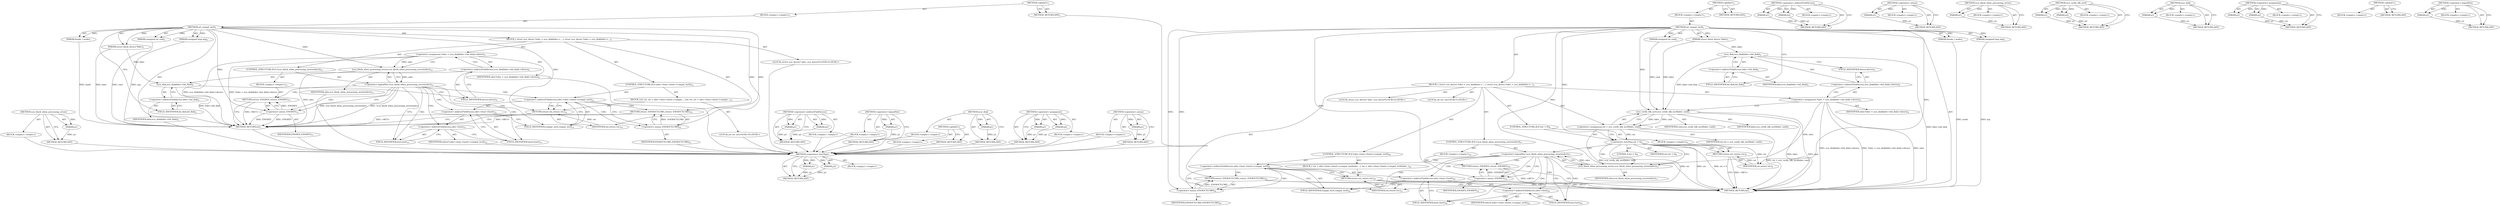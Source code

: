digraph "&lt;operator&gt;.logicalNot" {
vulnerable_91 [label=<(METHOD,scsi_block_when_processing_errors)>];
vulnerable_92 [label=<(PARAM,p1)>];
vulnerable_93 [label=<(BLOCK,&lt;empty&gt;,&lt;empty&gt;)>];
vulnerable_94 [label=<(METHOD_RETURN,ANY)>];
vulnerable_6 [label=<(METHOD,&lt;global&gt;)<SUB>1</SUB>>];
vulnerable_7 [label=<(BLOCK,&lt;empty&gt;,&lt;empty&gt;)<SUB>1</SUB>>];
vulnerable_8 [label=<(METHOD,sd_compat_ioctl)<SUB>1</SUB>>];
vulnerable_9 [label=<(PARAM,struct block_device *bdev)<SUB>1</SUB>>];
vulnerable_10 [label=<(PARAM,fmode_t mode)<SUB>1</SUB>>];
vulnerable_11 [label=<(PARAM,unsigned int cmd)<SUB>2</SUB>>];
vulnerable_12 [label=<(PARAM,unsigned long arg)<SUB>2</SUB>>];
vulnerable_13 [label=<(BLOCK,{
 	struct scsi_device *sdev = scsi_disk(bdev-&gt;...,{
 	struct scsi_device *sdev = scsi_disk(bdev-&gt;...)<SUB>3</SUB>>];
vulnerable_14 [label="<(LOCAL,struct scsi_device* sdev: scsi_device*)<SUB>4</SUB>>"];
vulnerable_15 [label=<(&lt;operator&gt;.assignment,*sdev = scsi_disk(bdev-&gt;bd_disk)-&gt;device)<SUB>4</SUB>>];
vulnerable_16 [label=<(IDENTIFIER,sdev,*sdev = scsi_disk(bdev-&gt;bd_disk)-&gt;device)<SUB>4</SUB>>];
vulnerable_17 [label=<(&lt;operator&gt;.indirectFieldAccess,scsi_disk(bdev-&gt;bd_disk)-&gt;device)<SUB>4</SUB>>];
vulnerable_18 [label=<(scsi_disk,scsi_disk(bdev-&gt;bd_disk))<SUB>4</SUB>>];
vulnerable_19 [label=<(&lt;operator&gt;.indirectFieldAccess,bdev-&gt;bd_disk)<SUB>4</SUB>>];
vulnerable_20 [label=<(IDENTIFIER,bdev,scsi_disk(bdev-&gt;bd_disk))<SUB>4</SUB>>];
vulnerable_21 [label=<(FIELD_IDENTIFIER,bd_disk,bd_disk)<SUB>4</SUB>>];
vulnerable_22 [label=<(FIELD_IDENTIFIER,device,device)<SUB>4</SUB>>];
vulnerable_23 [label=<(CONTROL_STRUCTURE,IF,if (!scsi_block_when_processing_errors(sdev)))<SUB>12</SUB>>];
vulnerable_24 [label=<(&lt;operator&gt;.logicalNot,!scsi_block_when_processing_errors(sdev))<SUB>12</SUB>>];
vulnerable_25 [label=<(scsi_block_when_processing_errors,scsi_block_when_processing_errors(sdev))<SUB>12</SUB>>];
vulnerable_26 [label=<(IDENTIFIER,sdev,scsi_block_when_processing_errors(sdev))<SUB>12</SUB>>];
vulnerable_27 [label=<(BLOCK,&lt;empty&gt;,&lt;empty&gt;)<SUB>13</SUB>>];
vulnerable_28 [label=<(RETURN,return -ENODEV;,return -ENODEV;)<SUB>13</SUB>>];
vulnerable_29 [label=<(&lt;operator&gt;.minus,-ENODEV)<SUB>13</SUB>>];
vulnerable_30 [label=<(IDENTIFIER,ENODEV,-ENODEV)<SUB>13</SUB>>];
vulnerable_31 [label=<(CONTROL_STRUCTURE,IF,if (sdev-&gt;host-&gt;hostt-&gt;compat_ioctl))<SUB>15</SUB>>];
vulnerable_32 [label=<(&lt;operator&gt;.indirectFieldAccess,sdev-&gt;host-&gt;hostt-&gt;compat_ioctl)<SUB>15</SUB>>];
vulnerable_33 [label=<(&lt;operator&gt;.indirectFieldAccess,sdev-&gt;host-&gt;hostt)<SUB>15</SUB>>];
vulnerable_34 [label=<(&lt;operator&gt;.indirectFieldAccess,sdev-&gt;host)<SUB>15</SUB>>];
vulnerable_35 [label=<(IDENTIFIER,sdev,if (sdev-&gt;host-&gt;hostt-&gt;compat_ioctl))<SUB>15</SUB>>];
vulnerable_36 [label=<(FIELD_IDENTIFIER,host,host)<SUB>15</SUB>>];
vulnerable_37 [label=<(FIELD_IDENTIFIER,hostt,hostt)<SUB>15</SUB>>];
vulnerable_38 [label=<(FIELD_IDENTIFIER,compat_ioctl,compat_ioctl)<SUB>15</SUB>>];
vulnerable_39 [label=<(BLOCK,{
		int ret;
 		ret = sdev-&gt;host-&gt;hostt-&gt;compat...,{
		int ret;
 		ret = sdev-&gt;host-&gt;hostt-&gt;compat...)<SUB>15</SUB>>];
vulnerable_40 [label="<(LOCAL,int ret: int)<SUB>16</SUB>>"];
vulnerable_41 [label=<(RETURN,return ret;,return ret;)<SUB>19</SUB>>];
vulnerable_42 [label=<(IDENTIFIER,ret,return ret;)<SUB>19</SUB>>];
vulnerable_43 [label=<(RETURN,return -ENOIOCTLCMD;,return -ENOIOCTLCMD;)<SUB>25</SUB>>];
vulnerable_44 [label=<(&lt;operator&gt;.minus,-ENOIOCTLCMD)<SUB>25</SUB>>];
vulnerable_45 [label=<(IDENTIFIER,ENOIOCTLCMD,-ENOIOCTLCMD)<SUB>25</SUB>>];
vulnerable_46 [label=<(METHOD_RETURN,int)<SUB>1</SUB>>];
vulnerable_48 [label=<(METHOD_RETURN,ANY)<SUB>1</SUB>>];
vulnerable_78 [label=<(METHOD,&lt;operator&gt;.indirectFieldAccess)>];
vulnerable_79 [label=<(PARAM,p1)>];
vulnerable_80 [label=<(PARAM,p2)>];
vulnerable_81 [label=<(BLOCK,&lt;empty&gt;,&lt;empty&gt;)>];
vulnerable_82 [label=<(METHOD_RETURN,ANY)>];
vulnerable_87 [label=<(METHOD,&lt;operator&gt;.logicalNot)>];
vulnerable_88 [label=<(PARAM,p1)>];
vulnerable_89 [label=<(BLOCK,&lt;empty&gt;,&lt;empty&gt;)>];
vulnerable_90 [label=<(METHOD_RETURN,ANY)>];
vulnerable_83 [label=<(METHOD,scsi_disk)>];
vulnerable_84 [label=<(PARAM,p1)>];
vulnerable_85 [label=<(BLOCK,&lt;empty&gt;,&lt;empty&gt;)>];
vulnerable_86 [label=<(METHOD_RETURN,ANY)>];
vulnerable_73 [label=<(METHOD,&lt;operator&gt;.assignment)>];
vulnerable_74 [label=<(PARAM,p1)>];
vulnerable_75 [label=<(PARAM,p2)>];
vulnerable_76 [label=<(BLOCK,&lt;empty&gt;,&lt;empty&gt;)>];
vulnerable_77 [label=<(METHOD_RETURN,ANY)>];
vulnerable_67 [label=<(METHOD,&lt;global&gt;)<SUB>1</SUB>>];
vulnerable_68 [label=<(BLOCK,&lt;empty&gt;,&lt;empty&gt;)>];
vulnerable_69 [label=<(METHOD_RETURN,ANY)>];
vulnerable_95 [label=<(METHOD,&lt;operator&gt;.minus)>];
vulnerable_96 [label=<(PARAM,p1)>];
vulnerable_97 [label=<(BLOCK,&lt;empty&gt;,&lt;empty&gt;)>];
vulnerable_98 [label=<(METHOD_RETURN,ANY)>];
fixed_104 [label=<(METHOD,&lt;operator&gt;.lessThan)>];
fixed_105 [label=<(PARAM,p1)>];
fixed_106 [label=<(PARAM,p2)>];
fixed_107 [label=<(BLOCK,&lt;empty&gt;,&lt;empty&gt;)>];
fixed_108 [label=<(METHOD_RETURN,ANY)>];
fixed_6 [label=<(METHOD,&lt;global&gt;)<SUB>1</SUB>>];
fixed_7 [label=<(BLOCK,&lt;empty&gt;,&lt;empty&gt;)<SUB>1</SUB>>];
fixed_8 [label=<(METHOD,sd_compat_ioctl)<SUB>1</SUB>>];
fixed_9 [label=<(PARAM,struct block_device *bdev)<SUB>1</SUB>>];
fixed_10 [label=<(PARAM,fmode_t mode)<SUB>1</SUB>>];
fixed_11 [label=<(PARAM,unsigned int cmd)<SUB>2</SUB>>];
fixed_12 [label=<(PARAM,unsigned long arg)<SUB>2</SUB>>];
fixed_13 [label=<(BLOCK,{
 	struct scsi_device *sdev = scsi_disk(bdev-&gt;...,{
 	struct scsi_device *sdev = scsi_disk(bdev-&gt;...)<SUB>3</SUB>>];
fixed_14 [label="<(LOCAL,struct scsi_device* sdev: scsi_device*)<SUB>4</SUB>>"];
fixed_15 [label=<(&lt;operator&gt;.assignment,*sdev = scsi_disk(bdev-&gt;bd_disk)-&gt;device)<SUB>4</SUB>>];
fixed_16 [label=<(IDENTIFIER,sdev,*sdev = scsi_disk(bdev-&gt;bd_disk)-&gt;device)<SUB>4</SUB>>];
fixed_17 [label=<(&lt;operator&gt;.indirectFieldAccess,scsi_disk(bdev-&gt;bd_disk)-&gt;device)<SUB>4</SUB>>];
fixed_18 [label=<(scsi_disk,scsi_disk(bdev-&gt;bd_disk))<SUB>4</SUB>>];
fixed_19 [label=<(&lt;operator&gt;.indirectFieldAccess,bdev-&gt;bd_disk)<SUB>4</SUB>>];
fixed_20 [label=<(IDENTIFIER,bdev,scsi_disk(bdev-&gt;bd_disk))<SUB>4</SUB>>];
fixed_21 [label=<(FIELD_IDENTIFIER,bd_disk,bd_disk)<SUB>4</SUB>>];
fixed_22 [label=<(FIELD_IDENTIFIER,device,device)<SUB>4</SUB>>];
fixed_23 [label="<(LOCAL,int ret: int)<SUB>5</SUB>>"];
fixed_24 [label=<(&lt;operator&gt;.assignment,ret = scsi_verify_blk_ioctl(bdev, cmd))<SUB>7</SUB>>];
fixed_25 [label=<(IDENTIFIER,ret,ret = scsi_verify_blk_ioctl(bdev, cmd))<SUB>7</SUB>>];
fixed_26 [label=<(scsi_verify_blk_ioctl,scsi_verify_blk_ioctl(bdev, cmd))<SUB>7</SUB>>];
fixed_27 [label=<(IDENTIFIER,bdev,scsi_verify_blk_ioctl(bdev, cmd))<SUB>7</SUB>>];
fixed_28 [label=<(IDENTIFIER,cmd,scsi_verify_blk_ioctl(bdev, cmd))<SUB>7</SUB>>];
fixed_29 [label=<(CONTROL_STRUCTURE,IF,if (ret &lt; 0))<SUB>8</SUB>>];
fixed_30 [label=<(&lt;operator&gt;.lessThan,ret &lt; 0)<SUB>8</SUB>>];
fixed_31 [label=<(IDENTIFIER,ret,ret &lt; 0)<SUB>8</SUB>>];
fixed_32 [label=<(LITERAL,0,ret &lt; 0)<SUB>8</SUB>>];
fixed_33 [label=<(BLOCK,&lt;empty&gt;,&lt;empty&gt;)<SUB>9</SUB>>];
fixed_34 [label=<(RETURN,return ret;,return ret;)<SUB>9</SUB>>];
fixed_35 [label=<(IDENTIFIER,ret,return ret;)<SUB>9</SUB>>];
fixed_36 [label=<(CONTROL_STRUCTURE,IF,if (!scsi_block_when_processing_errors(sdev)))<SUB>17</SUB>>];
fixed_37 [label=<(&lt;operator&gt;.logicalNot,!scsi_block_when_processing_errors(sdev))<SUB>17</SUB>>];
fixed_38 [label=<(scsi_block_when_processing_errors,scsi_block_when_processing_errors(sdev))<SUB>17</SUB>>];
fixed_39 [label=<(IDENTIFIER,sdev,scsi_block_when_processing_errors(sdev))<SUB>17</SUB>>];
fixed_40 [label=<(BLOCK,&lt;empty&gt;,&lt;empty&gt;)<SUB>18</SUB>>];
fixed_41 [label=<(RETURN,return -ENODEV;,return -ENODEV;)<SUB>18</SUB>>];
fixed_42 [label=<(&lt;operator&gt;.minus,-ENODEV)<SUB>18</SUB>>];
fixed_43 [label=<(IDENTIFIER,ENODEV,-ENODEV)<SUB>18</SUB>>];
fixed_44 [label=<(CONTROL_STRUCTURE,IF,if (sdev-&gt;host-&gt;hostt-&gt;compat_ioctl))<SUB>20</SUB>>];
fixed_45 [label=<(&lt;operator&gt;.indirectFieldAccess,sdev-&gt;host-&gt;hostt-&gt;compat_ioctl)<SUB>20</SUB>>];
fixed_46 [label=<(&lt;operator&gt;.indirectFieldAccess,sdev-&gt;host-&gt;hostt)<SUB>20</SUB>>];
fixed_47 [label=<(&lt;operator&gt;.indirectFieldAccess,sdev-&gt;host)<SUB>20</SUB>>];
fixed_48 [label=<(IDENTIFIER,sdev,if (sdev-&gt;host-&gt;hostt-&gt;compat_ioctl))<SUB>20</SUB>>];
fixed_49 [label=<(FIELD_IDENTIFIER,host,host)<SUB>20</SUB>>];
fixed_50 [label=<(FIELD_IDENTIFIER,hostt,hostt)<SUB>20</SUB>>];
fixed_51 [label=<(FIELD_IDENTIFIER,compat_ioctl,compat_ioctl)<SUB>20</SUB>>];
fixed_52 [label=<(BLOCK,{
 		ret = sdev-&gt;host-&gt;hostt-&gt;compat_ioctl(sdev...,{
 		ret = sdev-&gt;host-&gt;hostt-&gt;compat_ioctl(sdev...)<SUB>20</SUB>>];
fixed_53 [label=<(RETURN,return ret;,return ret;)<SUB>23</SUB>>];
fixed_54 [label=<(IDENTIFIER,ret,return ret;)<SUB>23</SUB>>];
fixed_55 [label=<(RETURN,return -ENOIOCTLCMD;,return -ENOIOCTLCMD;)<SUB>29</SUB>>];
fixed_56 [label=<(&lt;operator&gt;.minus,-ENOIOCTLCMD)<SUB>29</SUB>>];
fixed_57 [label=<(IDENTIFIER,ENOIOCTLCMD,-ENOIOCTLCMD)<SUB>29</SUB>>];
fixed_58 [label=<(METHOD_RETURN,int)<SUB>1</SUB>>];
fixed_60 [label=<(METHOD_RETURN,ANY)<SUB>1</SUB>>];
fixed_90 [label=<(METHOD,&lt;operator&gt;.indirectFieldAccess)>];
fixed_91 [label=<(PARAM,p1)>];
fixed_92 [label=<(PARAM,p2)>];
fixed_93 [label=<(BLOCK,&lt;empty&gt;,&lt;empty&gt;)>];
fixed_94 [label=<(METHOD_RETURN,ANY)>];
fixed_117 [label=<(METHOD,&lt;operator&gt;.minus)>];
fixed_118 [label=<(PARAM,p1)>];
fixed_119 [label=<(BLOCK,&lt;empty&gt;,&lt;empty&gt;)>];
fixed_120 [label=<(METHOD_RETURN,ANY)>];
fixed_113 [label=<(METHOD,scsi_block_when_processing_errors)>];
fixed_114 [label=<(PARAM,p1)>];
fixed_115 [label=<(BLOCK,&lt;empty&gt;,&lt;empty&gt;)>];
fixed_116 [label=<(METHOD_RETURN,ANY)>];
fixed_99 [label=<(METHOD,scsi_verify_blk_ioctl)>];
fixed_100 [label=<(PARAM,p1)>];
fixed_101 [label=<(PARAM,p2)>];
fixed_102 [label=<(BLOCK,&lt;empty&gt;,&lt;empty&gt;)>];
fixed_103 [label=<(METHOD_RETURN,ANY)>];
fixed_95 [label=<(METHOD,scsi_disk)>];
fixed_96 [label=<(PARAM,p1)>];
fixed_97 [label=<(BLOCK,&lt;empty&gt;,&lt;empty&gt;)>];
fixed_98 [label=<(METHOD_RETURN,ANY)>];
fixed_85 [label=<(METHOD,&lt;operator&gt;.assignment)>];
fixed_86 [label=<(PARAM,p1)>];
fixed_87 [label=<(PARAM,p2)>];
fixed_88 [label=<(BLOCK,&lt;empty&gt;,&lt;empty&gt;)>];
fixed_89 [label=<(METHOD_RETURN,ANY)>];
fixed_79 [label=<(METHOD,&lt;global&gt;)<SUB>1</SUB>>];
fixed_80 [label=<(BLOCK,&lt;empty&gt;,&lt;empty&gt;)>];
fixed_81 [label=<(METHOD_RETURN,ANY)>];
fixed_109 [label=<(METHOD,&lt;operator&gt;.logicalNot)>];
fixed_110 [label=<(PARAM,p1)>];
fixed_111 [label=<(BLOCK,&lt;empty&gt;,&lt;empty&gt;)>];
fixed_112 [label=<(METHOD_RETURN,ANY)>];
vulnerable_91 -> vulnerable_92  [key=0, label="AST: "];
vulnerable_91 -> vulnerable_92  [key=1, label="DDG: "];
vulnerable_91 -> vulnerable_93  [key=0, label="AST: "];
vulnerable_91 -> vulnerable_94  [key=0, label="AST: "];
vulnerable_91 -> vulnerable_94  [key=1, label="CFG: "];
vulnerable_92 -> vulnerable_94  [key=0, label="DDG: p1"];
vulnerable_93 -> fixed_104  [key=0];
vulnerable_94 -> fixed_104  [key=0];
vulnerable_6 -> vulnerable_7  [key=0, label="AST: "];
vulnerable_6 -> vulnerable_48  [key=0, label="AST: "];
vulnerable_6 -> vulnerable_48  [key=1, label="CFG: "];
vulnerable_7 -> vulnerable_8  [key=0, label="AST: "];
vulnerable_8 -> vulnerable_9  [key=0, label="AST: "];
vulnerable_8 -> vulnerable_9  [key=1, label="DDG: "];
vulnerable_8 -> vulnerable_10  [key=0, label="AST: "];
vulnerable_8 -> vulnerable_10  [key=1, label="DDG: "];
vulnerable_8 -> vulnerable_11  [key=0, label="AST: "];
vulnerable_8 -> vulnerable_11  [key=1, label="DDG: "];
vulnerable_8 -> vulnerable_12  [key=0, label="AST: "];
vulnerable_8 -> vulnerable_12  [key=1, label="DDG: "];
vulnerable_8 -> vulnerable_13  [key=0, label="AST: "];
vulnerable_8 -> vulnerable_46  [key=0, label="AST: "];
vulnerable_8 -> vulnerable_21  [key=0, label="CFG: "];
vulnerable_8 -> vulnerable_41  [key=0, label="DDG: "];
vulnerable_8 -> vulnerable_44  [key=0, label="DDG: "];
vulnerable_8 -> vulnerable_25  [key=0, label="DDG: "];
vulnerable_8 -> vulnerable_42  [key=0, label="DDG: "];
vulnerable_8 -> vulnerable_29  [key=0, label="DDG: "];
vulnerable_9 -> vulnerable_46  [key=0, label="DDG: bdev"];
vulnerable_9 -> vulnerable_18  [key=0, label="DDG: bdev"];
vulnerable_10 -> vulnerable_46  [key=0, label="DDG: mode"];
vulnerable_11 -> vulnerable_46  [key=0, label="DDG: cmd"];
vulnerable_12 -> vulnerable_46  [key=0, label="DDG: arg"];
vulnerable_13 -> vulnerable_14  [key=0, label="AST: "];
vulnerable_13 -> vulnerable_15  [key=0, label="AST: "];
vulnerable_13 -> vulnerable_23  [key=0, label="AST: "];
vulnerable_13 -> vulnerable_31  [key=0, label="AST: "];
vulnerable_13 -> vulnerable_43  [key=0, label="AST: "];
vulnerable_14 -> fixed_104  [key=0];
vulnerable_15 -> vulnerable_16  [key=0, label="AST: "];
vulnerable_15 -> vulnerable_17  [key=0, label="AST: "];
vulnerable_15 -> vulnerable_25  [key=0, label="CFG: "];
vulnerable_15 -> vulnerable_25  [key=1, label="DDG: sdev"];
vulnerable_15 -> vulnerable_46  [key=0, label="DDG: scsi_disk(bdev-&gt;bd_disk)-&gt;device"];
vulnerable_15 -> vulnerable_46  [key=1, label="DDG: *sdev = scsi_disk(bdev-&gt;bd_disk)-&gt;device"];
vulnerable_16 -> fixed_104  [key=0];
vulnerable_17 -> vulnerable_18  [key=0, label="AST: "];
vulnerable_17 -> vulnerable_22  [key=0, label="AST: "];
vulnerable_17 -> vulnerable_15  [key=0, label="CFG: "];
vulnerable_18 -> vulnerable_19  [key=0, label="AST: "];
vulnerable_18 -> vulnerable_22  [key=0, label="CFG: "];
vulnerable_18 -> vulnerable_46  [key=0, label="DDG: bdev-&gt;bd_disk"];
vulnerable_19 -> vulnerable_20  [key=0, label="AST: "];
vulnerable_19 -> vulnerable_21  [key=0, label="AST: "];
vulnerable_19 -> vulnerable_18  [key=0, label="CFG: "];
vulnerable_20 -> fixed_104  [key=0];
vulnerable_21 -> vulnerable_19  [key=0, label="CFG: "];
vulnerable_22 -> vulnerable_17  [key=0, label="CFG: "];
vulnerable_23 -> vulnerable_24  [key=0, label="AST: "];
vulnerable_23 -> vulnerable_27  [key=0, label="AST: "];
vulnerable_24 -> vulnerable_25  [key=0, label="AST: "];
vulnerable_24 -> vulnerable_29  [key=0, label="CFG: "];
vulnerable_24 -> vulnerable_29  [key=1, label="CDG: "];
vulnerable_24 -> vulnerable_36  [key=0, label="CFG: "];
vulnerable_24 -> vulnerable_36  [key=1, label="CDG: "];
vulnerable_24 -> vulnerable_46  [key=0, label="DDG: scsi_block_when_processing_errors(sdev)"];
vulnerable_24 -> vulnerable_46  [key=1, label="DDG: !scsi_block_when_processing_errors(sdev)"];
vulnerable_24 -> vulnerable_34  [key=0, label="CDG: "];
vulnerable_24 -> vulnerable_32  [key=0, label="CDG: "];
vulnerable_24 -> vulnerable_33  [key=0, label="CDG: "];
vulnerable_24 -> vulnerable_28  [key=0, label="CDG: "];
vulnerable_24 -> vulnerable_37  [key=0, label="CDG: "];
vulnerable_24 -> vulnerable_38  [key=0, label="CDG: "];
vulnerable_25 -> vulnerable_26  [key=0, label="AST: "];
vulnerable_25 -> vulnerable_24  [key=0, label="CFG: "];
vulnerable_25 -> vulnerable_24  [key=1, label="DDG: sdev"];
vulnerable_25 -> vulnerable_46  [key=0, label="DDG: sdev"];
vulnerable_26 -> fixed_104  [key=0];
vulnerable_27 -> vulnerable_28  [key=0, label="AST: "];
vulnerable_28 -> vulnerable_29  [key=0, label="AST: "];
vulnerable_28 -> vulnerable_46  [key=0, label="CFG: "];
vulnerable_28 -> vulnerable_46  [key=1, label="DDG: &lt;RET&gt;"];
vulnerable_29 -> vulnerable_30  [key=0, label="AST: "];
vulnerable_29 -> vulnerable_28  [key=0, label="CFG: "];
vulnerable_29 -> vulnerable_28  [key=1, label="DDG: -ENODEV"];
vulnerable_29 -> vulnerable_46  [key=0, label="DDG: ENODEV"];
vulnerable_29 -> vulnerable_46  [key=1, label="DDG: -ENODEV"];
vulnerable_30 -> fixed_104  [key=0];
vulnerable_31 -> vulnerable_32  [key=0, label="AST: "];
vulnerable_31 -> vulnerable_39  [key=0, label="AST: "];
vulnerable_32 -> vulnerable_33  [key=0, label="AST: "];
vulnerable_32 -> vulnerable_38  [key=0, label="AST: "];
vulnerable_32 -> vulnerable_41  [key=0, label="CFG: "];
vulnerable_32 -> vulnerable_41  [key=1, label="CDG: "];
vulnerable_32 -> vulnerable_44  [key=0, label="CFG: "];
vulnerable_32 -> vulnerable_44  [key=1, label="CDG: "];
vulnerable_32 -> vulnerable_43  [key=0, label="CDG: "];
vulnerable_33 -> vulnerable_34  [key=0, label="AST: "];
vulnerable_33 -> vulnerable_37  [key=0, label="AST: "];
vulnerable_33 -> vulnerable_38  [key=0, label="CFG: "];
vulnerable_34 -> vulnerable_35  [key=0, label="AST: "];
vulnerable_34 -> vulnerable_36  [key=0, label="AST: "];
vulnerable_34 -> vulnerable_37  [key=0, label="CFG: "];
vulnerable_35 -> fixed_104  [key=0];
vulnerable_36 -> vulnerable_34  [key=0, label="CFG: "];
vulnerable_37 -> vulnerable_33  [key=0, label="CFG: "];
vulnerable_38 -> vulnerable_32  [key=0, label="CFG: "];
vulnerable_39 -> vulnerable_40  [key=0, label="AST: "];
vulnerable_39 -> vulnerable_41  [key=0, label="AST: "];
vulnerable_40 -> fixed_104  [key=0];
vulnerable_41 -> vulnerable_42  [key=0, label="AST: "];
vulnerable_41 -> vulnerable_46  [key=0, label="CFG: "];
vulnerable_41 -> vulnerable_46  [key=1, label="DDG: &lt;RET&gt;"];
vulnerable_42 -> vulnerable_41  [key=0, label="DDG: ret"];
vulnerable_43 -> vulnerable_44  [key=0, label="AST: "];
vulnerable_43 -> vulnerable_46  [key=0, label="CFG: "];
vulnerable_43 -> vulnerable_46  [key=1, label="DDG: &lt;RET&gt;"];
vulnerable_44 -> vulnerable_45  [key=0, label="AST: "];
vulnerable_44 -> vulnerable_43  [key=0, label="CFG: "];
vulnerable_44 -> vulnerable_43  [key=1, label="DDG: -ENOIOCTLCMD"];
vulnerable_45 -> fixed_104  [key=0];
vulnerable_46 -> fixed_104  [key=0];
vulnerable_48 -> fixed_104  [key=0];
vulnerable_78 -> vulnerable_79  [key=0, label="AST: "];
vulnerable_78 -> vulnerable_79  [key=1, label="DDG: "];
vulnerable_78 -> vulnerable_81  [key=0, label="AST: "];
vulnerable_78 -> vulnerable_80  [key=0, label="AST: "];
vulnerable_78 -> vulnerable_80  [key=1, label="DDG: "];
vulnerable_78 -> vulnerable_82  [key=0, label="AST: "];
vulnerable_78 -> vulnerable_82  [key=1, label="CFG: "];
vulnerable_79 -> vulnerable_82  [key=0, label="DDG: p1"];
vulnerable_80 -> vulnerable_82  [key=0, label="DDG: p2"];
vulnerable_81 -> fixed_104  [key=0];
vulnerable_82 -> fixed_104  [key=0];
vulnerable_87 -> vulnerable_88  [key=0, label="AST: "];
vulnerable_87 -> vulnerable_88  [key=1, label="DDG: "];
vulnerable_87 -> vulnerable_89  [key=0, label="AST: "];
vulnerable_87 -> vulnerable_90  [key=0, label="AST: "];
vulnerable_87 -> vulnerable_90  [key=1, label="CFG: "];
vulnerable_88 -> vulnerable_90  [key=0, label="DDG: p1"];
vulnerable_89 -> fixed_104  [key=0];
vulnerable_90 -> fixed_104  [key=0];
vulnerable_83 -> vulnerable_84  [key=0, label="AST: "];
vulnerable_83 -> vulnerable_84  [key=1, label="DDG: "];
vulnerable_83 -> vulnerable_85  [key=0, label="AST: "];
vulnerable_83 -> vulnerable_86  [key=0, label="AST: "];
vulnerable_83 -> vulnerable_86  [key=1, label="CFG: "];
vulnerable_84 -> vulnerable_86  [key=0, label="DDG: p1"];
vulnerable_85 -> fixed_104  [key=0];
vulnerable_86 -> fixed_104  [key=0];
vulnerable_73 -> vulnerable_74  [key=0, label="AST: "];
vulnerable_73 -> vulnerable_74  [key=1, label="DDG: "];
vulnerable_73 -> vulnerable_76  [key=0, label="AST: "];
vulnerable_73 -> vulnerable_75  [key=0, label="AST: "];
vulnerable_73 -> vulnerable_75  [key=1, label="DDG: "];
vulnerable_73 -> vulnerable_77  [key=0, label="AST: "];
vulnerable_73 -> vulnerable_77  [key=1, label="CFG: "];
vulnerable_74 -> vulnerable_77  [key=0, label="DDG: p1"];
vulnerable_75 -> vulnerable_77  [key=0, label="DDG: p2"];
vulnerable_76 -> fixed_104  [key=0];
vulnerable_77 -> fixed_104  [key=0];
vulnerable_67 -> vulnerable_68  [key=0, label="AST: "];
vulnerable_67 -> vulnerable_69  [key=0, label="AST: "];
vulnerable_67 -> vulnerable_69  [key=1, label="CFG: "];
vulnerable_68 -> fixed_104  [key=0];
vulnerable_69 -> fixed_104  [key=0];
vulnerable_95 -> vulnerable_96  [key=0, label="AST: "];
vulnerable_95 -> vulnerable_96  [key=1, label="DDG: "];
vulnerable_95 -> vulnerable_97  [key=0, label="AST: "];
vulnerable_95 -> vulnerable_98  [key=0, label="AST: "];
vulnerable_95 -> vulnerable_98  [key=1, label="CFG: "];
vulnerable_96 -> vulnerable_98  [key=0, label="DDG: p1"];
vulnerable_97 -> fixed_104  [key=0];
vulnerable_98 -> fixed_104  [key=0];
fixed_104 -> fixed_105  [key=0, label="AST: "];
fixed_104 -> fixed_105  [key=1, label="DDG: "];
fixed_104 -> fixed_107  [key=0, label="AST: "];
fixed_104 -> fixed_106  [key=0, label="AST: "];
fixed_104 -> fixed_106  [key=1, label="DDG: "];
fixed_104 -> fixed_108  [key=0, label="AST: "];
fixed_104 -> fixed_108  [key=1, label="CFG: "];
fixed_105 -> fixed_108  [key=0, label="DDG: p1"];
fixed_106 -> fixed_108  [key=0, label="DDG: p2"];
fixed_6 -> fixed_7  [key=0, label="AST: "];
fixed_6 -> fixed_60  [key=0, label="AST: "];
fixed_6 -> fixed_60  [key=1, label="CFG: "];
fixed_7 -> fixed_8  [key=0, label="AST: "];
fixed_8 -> fixed_9  [key=0, label="AST: "];
fixed_8 -> fixed_9  [key=1, label="DDG: "];
fixed_8 -> fixed_10  [key=0, label="AST: "];
fixed_8 -> fixed_10  [key=1, label="DDG: "];
fixed_8 -> fixed_11  [key=0, label="AST: "];
fixed_8 -> fixed_11  [key=1, label="DDG: "];
fixed_8 -> fixed_12  [key=0, label="AST: "];
fixed_8 -> fixed_12  [key=1, label="DDG: "];
fixed_8 -> fixed_13  [key=0, label="AST: "];
fixed_8 -> fixed_58  [key=0, label="AST: "];
fixed_8 -> fixed_21  [key=0, label="CFG: "];
fixed_8 -> fixed_26  [key=0, label="DDG: "];
fixed_8 -> fixed_30  [key=0, label="DDG: "];
fixed_8 -> fixed_56  [key=0, label="DDG: "];
fixed_8 -> fixed_35  [key=0, label="DDG: "];
fixed_8 -> fixed_38  [key=0, label="DDG: "];
fixed_8 -> fixed_54  [key=0, label="DDG: "];
fixed_8 -> fixed_42  [key=0, label="DDG: "];
fixed_9 -> fixed_26  [key=0, label="DDG: bdev"];
fixed_9 -> fixed_18  [key=0, label="DDG: bdev"];
fixed_10 -> fixed_58  [key=0, label="DDG: mode"];
fixed_11 -> fixed_26  [key=0, label="DDG: cmd"];
fixed_12 -> fixed_58  [key=0, label="DDG: arg"];
fixed_13 -> fixed_14  [key=0, label="AST: "];
fixed_13 -> fixed_15  [key=0, label="AST: "];
fixed_13 -> fixed_23  [key=0, label="AST: "];
fixed_13 -> fixed_24  [key=0, label="AST: "];
fixed_13 -> fixed_29  [key=0, label="AST: "];
fixed_13 -> fixed_36  [key=0, label="AST: "];
fixed_13 -> fixed_44  [key=0, label="AST: "];
fixed_13 -> fixed_55  [key=0, label="AST: "];
fixed_15 -> fixed_16  [key=0, label="AST: "];
fixed_15 -> fixed_17  [key=0, label="AST: "];
fixed_15 -> fixed_26  [key=0, label="CFG: "];
fixed_15 -> fixed_58  [key=0, label="DDG: sdev"];
fixed_15 -> fixed_58  [key=1, label="DDG: scsi_disk(bdev-&gt;bd_disk)-&gt;device"];
fixed_15 -> fixed_58  [key=2, label="DDG: *sdev = scsi_disk(bdev-&gt;bd_disk)-&gt;device"];
fixed_15 -> fixed_38  [key=0, label="DDG: sdev"];
fixed_17 -> fixed_18  [key=0, label="AST: "];
fixed_17 -> fixed_22  [key=0, label="AST: "];
fixed_17 -> fixed_15  [key=0, label="CFG: "];
fixed_18 -> fixed_19  [key=0, label="AST: "];
fixed_18 -> fixed_22  [key=0, label="CFG: "];
fixed_18 -> fixed_58  [key=0, label="DDG: bdev-&gt;bd_disk"];
fixed_18 -> fixed_26  [key=0, label="DDG: bdev-&gt;bd_disk"];
fixed_19 -> fixed_20  [key=0, label="AST: "];
fixed_19 -> fixed_21  [key=0, label="AST: "];
fixed_19 -> fixed_18  [key=0, label="CFG: "];
fixed_21 -> fixed_19  [key=0, label="CFG: "];
fixed_22 -> fixed_17  [key=0, label="CFG: "];
fixed_24 -> fixed_25  [key=0, label="AST: "];
fixed_24 -> fixed_26  [key=0, label="AST: "];
fixed_24 -> fixed_30  [key=0, label="CFG: "];
fixed_24 -> fixed_30  [key=1, label="DDG: ret"];
fixed_24 -> fixed_58  [key=0, label="DDG: scsi_verify_blk_ioctl(bdev, cmd)"];
fixed_24 -> fixed_58  [key=1, label="DDG: ret = scsi_verify_blk_ioctl(bdev, cmd)"];
fixed_26 -> fixed_27  [key=0, label="AST: "];
fixed_26 -> fixed_28  [key=0, label="AST: "];
fixed_26 -> fixed_24  [key=0, label="CFG: "];
fixed_26 -> fixed_24  [key=1, label="DDG: bdev"];
fixed_26 -> fixed_24  [key=2, label="DDG: cmd"];
fixed_26 -> fixed_58  [key=0, label="DDG: bdev"];
fixed_26 -> fixed_58  [key=1, label="DDG: cmd"];
fixed_29 -> fixed_30  [key=0, label="AST: "];
fixed_29 -> fixed_33  [key=0, label="AST: "];
fixed_30 -> fixed_31  [key=0, label="AST: "];
fixed_30 -> fixed_32  [key=0, label="AST: "];
fixed_30 -> fixed_34  [key=0, label="CFG: "];
fixed_30 -> fixed_34  [key=1, label="CDG: "];
fixed_30 -> fixed_38  [key=0, label="CFG: "];
fixed_30 -> fixed_38  [key=1, label="CDG: "];
fixed_30 -> fixed_58  [key=0, label="DDG: ret"];
fixed_30 -> fixed_58  [key=1, label="DDG: ret &lt; 0"];
fixed_30 -> fixed_35  [key=0, label="DDG: ret"];
fixed_30 -> fixed_54  [key=0, label="DDG: ret"];
fixed_30 -> fixed_37  [key=0, label="CDG: "];
fixed_33 -> fixed_34  [key=0, label="AST: "];
fixed_34 -> fixed_35  [key=0, label="AST: "];
fixed_34 -> fixed_58  [key=0, label="CFG: "];
fixed_34 -> fixed_58  [key=1, label="DDG: &lt;RET&gt;"];
fixed_35 -> fixed_34  [key=0, label="DDG: ret"];
fixed_36 -> fixed_37  [key=0, label="AST: "];
fixed_36 -> fixed_40  [key=0, label="AST: "];
fixed_37 -> fixed_38  [key=0, label="AST: "];
fixed_37 -> fixed_42  [key=0, label="CFG: "];
fixed_37 -> fixed_42  [key=1, label="CDG: "];
fixed_37 -> fixed_49  [key=0, label="CFG: "];
fixed_37 -> fixed_49  [key=1, label="CDG: "];
fixed_37 -> fixed_47  [key=0, label="CDG: "];
fixed_37 -> fixed_50  [key=0, label="CDG: "];
fixed_37 -> fixed_51  [key=0, label="CDG: "];
fixed_37 -> fixed_46  [key=0, label="CDG: "];
fixed_37 -> fixed_41  [key=0, label="CDG: "];
fixed_37 -> fixed_45  [key=0, label="CDG: "];
fixed_38 -> fixed_39  [key=0, label="AST: "];
fixed_38 -> fixed_37  [key=0, label="CFG: "];
fixed_38 -> fixed_37  [key=1, label="DDG: sdev"];
fixed_40 -> fixed_41  [key=0, label="AST: "];
fixed_41 -> fixed_42  [key=0, label="AST: "];
fixed_41 -> fixed_58  [key=0, label="CFG: "];
fixed_41 -> fixed_58  [key=1, label="DDG: &lt;RET&gt;"];
fixed_42 -> fixed_43  [key=0, label="AST: "];
fixed_42 -> fixed_41  [key=0, label="CFG: "];
fixed_42 -> fixed_41  [key=1, label="DDG: -ENODEV"];
fixed_44 -> fixed_45  [key=0, label="AST: "];
fixed_44 -> fixed_52  [key=0, label="AST: "];
fixed_45 -> fixed_46  [key=0, label="AST: "];
fixed_45 -> fixed_51  [key=0, label="AST: "];
fixed_45 -> fixed_53  [key=0, label="CFG: "];
fixed_45 -> fixed_53  [key=1, label="CDG: "];
fixed_45 -> fixed_56  [key=0, label="CFG: "];
fixed_45 -> fixed_56  [key=1, label="CDG: "];
fixed_45 -> fixed_55  [key=0, label="CDG: "];
fixed_46 -> fixed_47  [key=0, label="AST: "];
fixed_46 -> fixed_50  [key=0, label="AST: "];
fixed_46 -> fixed_51  [key=0, label="CFG: "];
fixed_47 -> fixed_48  [key=0, label="AST: "];
fixed_47 -> fixed_49  [key=0, label="AST: "];
fixed_47 -> fixed_50  [key=0, label="CFG: "];
fixed_49 -> fixed_47  [key=0, label="CFG: "];
fixed_50 -> fixed_46  [key=0, label="CFG: "];
fixed_51 -> fixed_45  [key=0, label="CFG: "];
fixed_52 -> fixed_53  [key=0, label="AST: "];
fixed_53 -> fixed_54  [key=0, label="AST: "];
fixed_53 -> fixed_58  [key=0, label="CFG: "];
fixed_53 -> fixed_58  [key=1, label="DDG: &lt;RET&gt;"];
fixed_54 -> fixed_53  [key=0, label="DDG: ret"];
fixed_55 -> fixed_56  [key=0, label="AST: "];
fixed_55 -> fixed_58  [key=0, label="CFG: "];
fixed_55 -> fixed_58  [key=1, label="DDG: &lt;RET&gt;"];
fixed_56 -> fixed_57  [key=0, label="AST: "];
fixed_56 -> fixed_55  [key=0, label="CFG: "];
fixed_56 -> fixed_55  [key=1, label="DDG: -ENOIOCTLCMD"];
fixed_90 -> fixed_91  [key=0, label="AST: "];
fixed_90 -> fixed_91  [key=1, label="DDG: "];
fixed_90 -> fixed_93  [key=0, label="AST: "];
fixed_90 -> fixed_92  [key=0, label="AST: "];
fixed_90 -> fixed_92  [key=1, label="DDG: "];
fixed_90 -> fixed_94  [key=0, label="AST: "];
fixed_90 -> fixed_94  [key=1, label="CFG: "];
fixed_91 -> fixed_94  [key=0, label="DDG: p1"];
fixed_92 -> fixed_94  [key=0, label="DDG: p2"];
fixed_117 -> fixed_118  [key=0, label="AST: "];
fixed_117 -> fixed_118  [key=1, label="DDG: "];
fixed_117 -> fixed_119  [key=0, label="AST: "];
fixed_117 -> fixed_120  [key=0, label="AST: "];
fixed_117 -> fixed_120  [key=1, label="CFG: "];
fixed_118 -> fixed_120  [key=0, label="DDG: p1"];
fixed_113 -> fixed_114  [key=0, label="AST: "];
fixed_113 -> fixed_114  [key=1, label="DDG: "];
fixed_113 -> fixed_115  [key=0, label="AST: "];
fixed_113 -> fixed_116  [key=0, label="AST: "];
fixed_113 -> fixed_116  [key=1, label="CFG: "];
fixed_114 -> fixed_116  [key=0, label="DDG: p1"];
fixed_99 -> fixed_100  [key=0, label="AST: "];
fixed_99 -> fixed_100  [key=1, label="DDG: "];
fixed_99 -> fixed_102  [key=0, label="AST: "];
fixed_99 -> fixed_101  [key=0, label="AST: "];
fixed_99 -> fixed_101  [key=1, label="DDG: "];
fixed_99 -> fixed_103  [key=0, label="AST: "];
fixed_99 -> fixed_103  [key=1, label="CFG: "];
fixed_100 -> fixed_103  [key=0, label="DDG: p1"];
fixed_101 -> fixed_103  [key=0, label="DDG: p2"];
fixed_95 -> fixed_96  [key=0, label="AST: "];
fixed_95 -> fixed_96  [key=1, label="DDG: "];
fixed_95 -> fixed_97  [key=0, label="AST: "];
fixed_95 -> fixed_98  [key=0, label="AST: "];
fixed_95 -> fixed_98  [key=1, label="CFG: "];
fixed_96 -> fixed_98  [key=0, label="DDG: p1"];
fixed_85 -> fixed_86  [key=0, label="AST: "];
fixed_85 -> fixed_86  [key=1, label="DDG: "];
fixed_85 -> fixed_88  [key=0, label="AST: "];
fixed_85 -> fixed_87  [key=0, label="AST: "];
fixed_85 -> fixed_87  [key=1, label="DDG: "];
fixed_85 -> fixed_89  [key=0, label="AST: "];
fixed_85 -> fixed_89  [key=1, label="CFG: "];
fixed_86 -> fixed_89  [key=0, label="DDG: p1"];
fixed_87 -> fixed_89  [key=0, label="DDG: p2"];
fixed_79 -> fixed_80  [key=0, label="AST: "];
fixed_79 -> fixed_81  [key=0, label="AST: "];
fixed_79 -> fixed_81  [key=1, label="CFG: "];
fixed_109 -> fixed_110  [key=0, label="AST: "];
fixed_109 -> fixed_110  [key=1, label="DDG: "];
fixed_109 -> fixed_111  [key=0, label="AST: "];
fixed_109 -> fixed_112  [key=0, label="AST: "];
fixed_109 -> fixed_112  [key=1, label="CFG: "];
fixed_110 -> fixed_112  [key=0, label="DDG: p1"];
}

